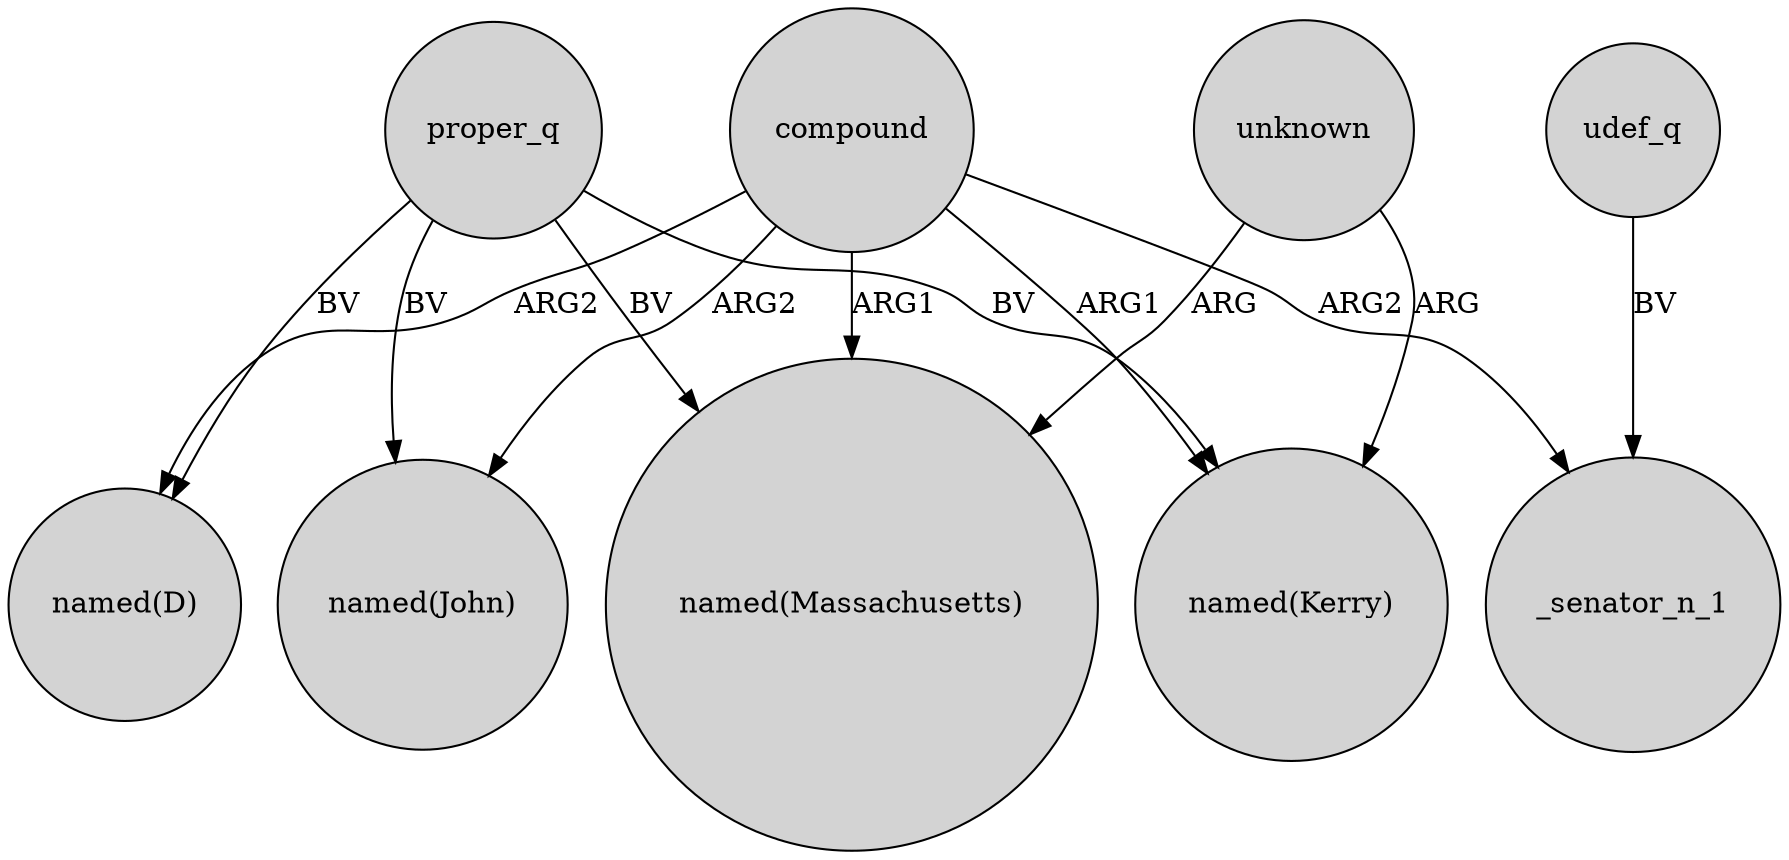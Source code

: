 digraph {
	node [shape=circle style=filled]
	compound -> "named(John)" [label=ARG2]
	proper_q -> "named(Massachusetts)" [label=BV]
	proper_q -> "named(D)" [label=BV]
	udef_q -> _senator_n_1 [label=BV]
	unknown -> "named(Kerry)" [label=ARG]
	unknown -> "named(Massachusetts)" [label=ARG]
	compound -> "named(Massachusetts)" [label=ARG1]
	proper_q -> "named(John)" [label=BV]
	compound -> _senator_n_1 [label=ARG2]
	compound -> "named(D)" [label=ARG2]
	proper_q -> "named(Kerry)" [label=BV]
	compound -> "named(Kerry)" [label=ARG1]
}
